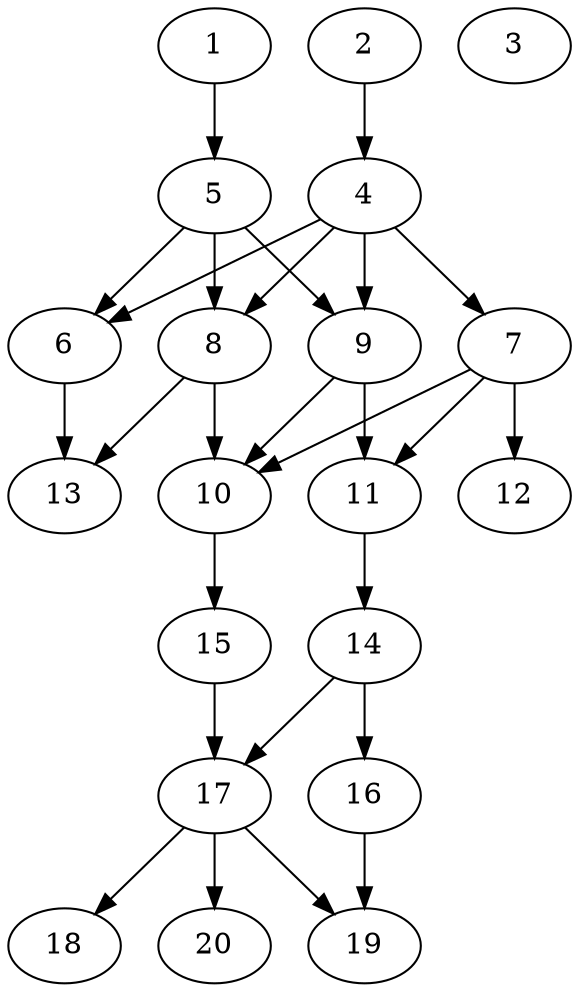 // DAG automatically generated by daggen at Sat Jul 27 15:36:23 2019
// ./daggen --dot -n 20 --ccr 0.5 --fat 0.4 --regular 0.5 --density 0.7 --mindata 5242880 --maxdata 52428800 
digraph G {
  1 [size="15876096", alpha="0.09", expect_size="7938048"] 
  1 -> 5 [size ="7938048"]
  2 [size="72325120", alpha="0.02", expect_size="36162560"] 
  2 -> 4 [size ="36162560"]
  3 [size="32169984", alpha="0.02", expect_size="16084992"] 
  4 [size="93337600", alpha="0.05", expect_size="46668800"] 
  4 -> 6 [size ="46668800"]
  4 -> 7 [size ="46668800"]
  4 -> 8 [size ="46668800"]
  4 -> 9 [size ="46668800"]
  5 [size="49258496", alpha="0.05", expect_size="24629248"] 
  5 -> 6 [size ="24629248"]
  5 -> 8 [size ="24629248"]
  5 -> 9 [size ="24629248"]
  6 [size="61839360", alpha="0.00", expect_size="30919680"] 
  6 -> 13 [size ="30919680"]
  7 [size="14774272", alpha="0.01", expect_size="7387136"] 
  7 -> 10 [size ="7387136"]
  7 -> 11 [size ="7387136"]
  7 -> 12 [size ="7387136"]
  8 [size="75030528", alpha="0.04", expect_size="37515264"] 
  8 -> 10 [size ="37515264"]
  8 -> 13 [size ="37515264"]
  9 [size="28684288", alpha="0.04", expect_size="14342144"] 
  9 -> 10 [size ="14342144"]
  9 -> 11 [size ="14342144"]
  10 [size="21704704", alpha="0.11", expect_size="10852352"] 
  10 -> 15 [size ="10852352"]
  11 [size="14157824", alpha="0.05", expect_size="7078912"] 
  11 -> 14 [size ="7078912"]
  12 [size="56860672", alpha="0.05", expect_size="28430336"] 
  13 [size="67074048", alpha="0.13", expect_size="33537024"] 
  14 [size="78419968", alpha="0.02", expect_size="39209984"] 
  14 -> 16 [size ="39209984"]
  14 -> 17 [size ="39209984"]
  15 [size="102836224", alpha="0.12", expect_size="51418112"] 
  15 -> 17 [size ="51418112"]
  16 [size="31950848", alpha="0.16", expect_size="15975424"] 
  16 -> 19 [size ="15975424"]
  17 [size="33882112", alpha="0.18", expect_size="16941056"] 
  17 -> 18 [size ="16941056"]
  17 -> 19 [size ="16941056"]
  17 -> 20 [size ="16941056"]
  18 [size="36945920", alpha="0.10", expect_size="18472960"] 
  19 [size="57542656", alpha="0.11", expect_size="28771328"] 
  20 [size="76883968", alpha="0.18", expect_size="38441984"] 
}
